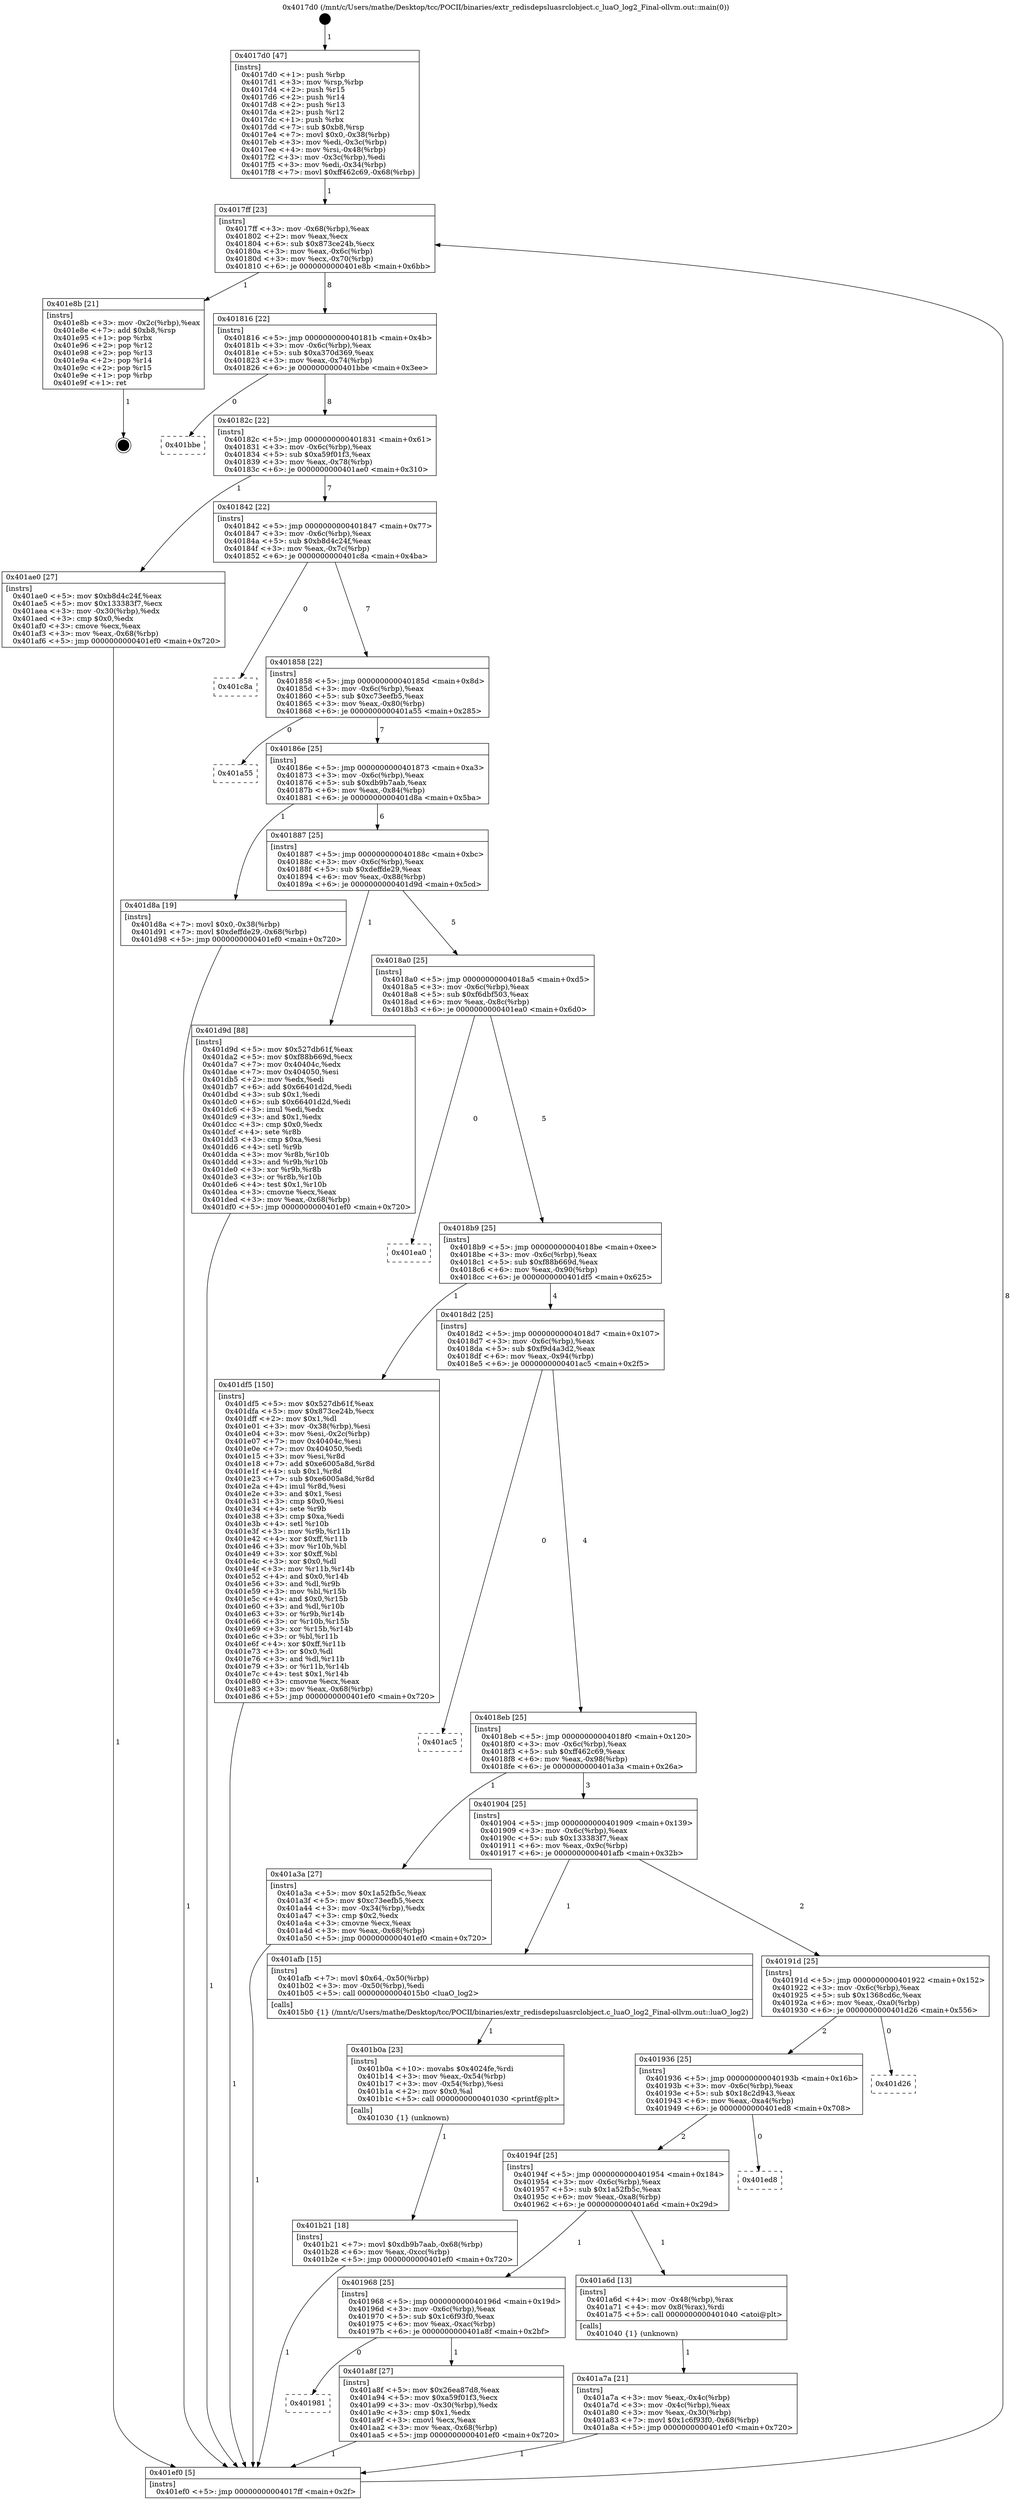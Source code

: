 digraph "0x4017d0" {
  label = "0x4017d0 (/mnt/c/Users/mathe/Desktop/tcc/POCII/binaries/extr_redisdepsluasrclobject.c_luaO_log2_Final-ollvm.out::main(0))"
  labelloc = "t"
  node[shape=record]

  Entry [label="",width=0.3,height=0.3,shape=circle,fillcolor=black,style=filled]
  "0x4017ff" [label="{
     0x4017ff [23]\l
     | [instrs]\l
     &nbsp;&nbsp;0x4017ff \<+3\>: mov -0x68(%rbp),%eax\l
     &nbsp;&nbsp;0x401802 \<+2\>: mov %eax,%ecx\l
     &nbsp;&nbsp;0x401804 \<+6\>: sub $0x873ce24b,%ecx\l
     &nbsp;&nbsp;0x40180a \<+3\>: mov %eax,-0x6c(%rbp)\l
     &nbsp;&nbsp;0x40180d \<+3\>: mov %ecx,-0x70(%rbp)\l
     &nbsp;&nbsp;0x401810 \<+6\>: je 0000000000401e8b \<main+0x6bb\>\l
  }"]
  "0x401e8b" [label="{
     0x401e8b [21]\l
     | [instrs]\l
     &nbsp;&nbsp;0x401e8b \<+3\>: mov -0x2c(%rbp),%eax\l
     &nbsp;&nbsp;0x401e8e \<+7\>: add $0xb8,%rsp\l
     &nbsp;&nbsp;0x401e95 \<+1\>: pop %rbx\l
     &nbsp;&nbsp;0x401e96 \<+2\>: pop %r12\l
     &nbsp;&nbsp;0x401e98 \<+2\>: pop %r13\l
     &nbsp;&nbsp;0x401e9a \<+2\>: pop %r14\l
     &nbsp;&nbsp;0x401e9c \<+2\>: pop %r15\l
     &nbsp;&nbsp;0x401e9e \<+1\>: pop %rbp\l
     &nbsp;&nbsp;0x401e9f \<+1\>: ret\l
  }"]
  "0x401816" [label="{
     0x401816 [22]\l
     | [instrs]\l
     &nbsp;&nbsp;0x401816 \<+5\>: jmp 000000000040181b \<main+0x4b\>\l
     &nbsp;&nbsp;0x40181b \<+3\>: mov -0x6c(%rbp),%eax\l
     &nbsp;&nbsp;0x40181e \<+5\>: sub $0xa370d369,%eax\l
     &nbsp;&nbsp;0x401823 \<+3\>: mov %eax,-0x74(%rbp)\l
     &nbsp;&nbsp;0x401826 \<+6\>: je 0000000000401bbe \<main+0x3ee\>\l
  }"]
  Exit [label="",width=0.3,height=0.3,shape=circle,fillcolor=black,style=filled,peripheries=2]
  "0x401bbe" [label="{
     0x401bbe\l
  }", style=dashed]
  "0x40182c" [label="{
     0x40182c [22]\l
     | [instrs]\l
     &nbsp;&nbsp;0x40182c \<+5\>: jmp 0000000000401831 \<main+0x61\>\l
     &nbsp;&nbsp;0x401831 \<+3\>: mov -0x6c(%rbp),%eax\l
     &nbsp;&nbsp;0x401834 \<+5\>: sub $0xa59f01f3,%eax\l
     &nbsp;&nbsp;0x401839 \<+3\>: mov %eax,-0x78(%rbp)\l
     &nbsp;&nbsp;0x40183c \<+6\>: je 0000000000401ae0 \<main+0x310\>\l
  }"]
  "0x401b21" [label="{
     0x401b21 [18]\l
     | [instrs]\l
     &nbsp;&nbsp;0x401b21 \<+7\>: movl $0xdb9b7aab,-0x68(%rbp)\l
     &nbsp;&nbsp;0x401b28 \<+6\>: mov %eax,-0xcc(%rbp)\l
     &nbsp;&nbsp;0x401b2e \<+5\>: jmp 0000000000401ef0 \<main+0x720\>\l
  }"]
  "0x401ae0" [label="{
     0x401ae0 [27]\l
     | [instrs]\l
     &nbsp;&nbsp;0x401ae0 \<+5\>: mov $0xb8d4c24f,%eax\l
     &nbsp;&nbsp;0x401ae5 \<+5\>: mov $0x133383f7,%ecx\l
     &nbsp;&nbsp;0x401aea \<+3\>: mov -0x30(%rbp),%edx\l
     &nbsp;&nbsp;0x401aed \<+3\>: cmp $0x0,%edx\l
     &nbsp;&nbsp;0x401af0 \<+3\>: cmove %ecx,%eax\l
     &nbsp;&nbsp;0x401af3 \<+3\>: mov %eax,-0x68(%rbp)\l
     &nbsp;&nbsp;0x401af6 \<+5\>: jmp 0000000000401ef0 \<main+0x720\>\l
  }"]
  "0x401842" [label="{
     0x401842 [22]\l
     | [instrs]\l
     &nbsp;&nbsp;0x401842 \<+5\>: jmp 0000000000401847 \<main+0x77\>\l
     &nbsp;&nbsp;0x401847 \<+3\>: mov -0x6c(%rbp),%eax\l
     &nbsp;&nbsp;0x40184a \<+5\>: sub $0xb8d4c24f,%eax\l
     &nbsp;&nbsp;0x40184f \<+3\>: mov %eax,-0x7c(%rbp)\l
     &nbsp;&nbsp;0x401852 \<+6\>: je 0000000000401c8a \<main+0x4ba\>\l
  }"]
  "0x401b0a" [label="{
     0x401b0a [23]\l
     | [instrs]\l
     &nbsp;&nbsp;0x401b0a \<+10\>: movabs $0x4024fe,%rdi\l
     &nbsp;&nbsp;0x401b14 \<+3\>: mov %eax,-0x54(%rbp)\l
     &nbsp;&nbsp;0x401b17 \<+3\>: mov -0x54(%rbp),%esi\l
     &nbsp;&nbsp;0x401b1a \<+2\>: mov $0x0,%al\l
     &nbsp;&nbsp;0x401b1c \<+5\>: call 0000000000401030 \<printf@plt\>\l
     | [calls]\l
     &nbsp;&nbsp;0x401030 \{1\} (unknown)\l
  }"]
  "0x401c8a" [label="{
     0x401c8a\l
  }", style=dashed]
  "0x401858" [label="{
     0x401858 [22]\l
     | [instrs]\l
     &nbsp;&nbsp;0x401858 \<+5\>: jmp 000000000040185d \<main+0x8d\>\l
     &nbsp;&nbsp;0x40185d \<+3\>: mov -0x6c(%rbp),%eax\l
     &nbsp;&nbsp;0x401860 \<+5\>: sub $0xc73eefb5,%eax\l
     &nbsp;&nbsp;0x401865 \<+3\>: mov %eax,-0x80(%rbp)\l
     &nbsp;&nbsp;0x401868 \<+6\>: je 0000000000401a55 \<main+0x285\>\l
  }"]
  "0x401981" [label="{
     0x401981\l
  }", style=dashed]
  "0x401a55" [label="{
     0x401a55\l
  }", style=dashed]
  "0x40186e" [label="{
     0x40186e [25]\l
     | [instrs]\l
     &nbsp;&nbsp;0x40186e \<+5\>: jmp 0000000000401873 \<main+0xa3\>\l
     &nbsp;&nbsp;0x401873 \<+3\>: mov -0x6c(%rbp),%eax\l
     &nbsp;&nbsp;0x401876 \<+5\>: sub $0xdb9b7aab,%eax\l
     &nbsp;&nbsp;0x40187b \<+6\>: mov %eax,-0x84(%rbp)\l
     &nbsp;&nbsp;0x401881 \<+6\>: je 0000000000401d8a \<main+0x5ba\>\l
  }"]
  "0x401a8f" [label="{
     0x401a8f [27]\l
     | [instrs]\l
     &nbsp;&nbsp;0x401a8f \<+5\>: mov $0x26ea87d8,%eax\l
     &nbsp;&nbsp;0x401a94 \<+5\>: mov $0xa59f01f3,%ecx\l
     &nbsp;&nbsp;0x401a99 \<+3\>: mov -0x30(%rbp),%edx\l
     &nbsp;&nbsp;0x401a9c \<+3\>: cmp $0x1,%edx\l
     &nbsp;&nbsp;0x401a9f \<+3\>: cmovl %ecx,%eax\l
     &nbsp;&nbsp;0x401aa2 \<+3\>: mov %eax,-0x68(%rbp)\l
     &nbsp;&nbsp;0x401aa5 \<+5\>: jmp 0000000000401ef0 \<main+0x720\>\l
  }"]
  "0x401d8a" [label="{
     0x401d8a [19]\l
     | [instrs]\l
     &nbsp;&nbsp;0x401d8a \<+7\>: movl $0x0,-0x38(%rbp)\l
     &nbsp;&nbsp;0x401d91 \<+7\>: movl $0xdeffde29,-0x68(%rbp)\l
     &nbsp;&nbsp;0x401d98 \<+5\>: jmp 0000000000401ef0 \<main+0x720\>\l
  }"]
  "0x401887" [label="{
     0x401887 [25]\l
     | [instrs]\l
     &nbsp;&nbsp;0x401887 \<+5\>: jmp 000000000040188c \<main+0xbc\>\l
     &nbsp;&nbsp;0x40188c \<+3\>: mov -0x6c(%rbp),%eax\l
     &nbsp;&nbsp;0x40188f \<+5\>: sub $0xdeffde29,%eax\l
     &nbsp;&nbsp;0x401894 \<+6\>: mov %eax,-0x88(%rbp)\l
     &nbsp;&nbsp;0x40189a \<+6\>: je 0000000000401d9d \<main+0x5cd\>\l
  }"]
  "0x401a7a" [label="{
     0x401a7a [21]\l
     | [instrs]\l
     &nbsp;&nbsp;0x401a7a \<+3\>: mov %eax,-0x4c(%rbp)\l
     &nbsp;&nbsp;0x401a7d \<+3\>: mov -0x4c(%rbp),%eax\l
     &nbsp;&nbsp;0x401a80 \<+3\>: mov %eax,-0x30(%rbp)\l
     &nbsp;&nbsp;0x401a83 \<+7\>: movl $0x1c6f93f0,-0x68(%rbp)\l
     &nbsp;&nbsp;0x401a8a \<+5\>: jmp 0000000000401ef0 \<main+0x720\>\l
  }"]
  "0x401d9d" [label="{
     0x401d9d [88]\l
     | [instrs]\l
     &nbsp;&nbsp;0x401d9d \<+5\>: mov $0x527db61f,%eax\l
     &nbsp;&nbsp;0x401da2 \<+5\>: mov $0xf88b669d,%ecx\l
     &nbsp;&nbsp;0x401da7 \<+7\>: mov 0x40404c,%edx\l
     &nbsp;&nbsp;0x401dae \<+7\>: mov 0x404050,%esi\l
     &nbsp;&nbsp;0x401db5 \<+2\>: mov %edx,%edi\l
     &nbsp;&nbsp;0x401db7 \<+6\>: add $0x66401d2d,%edi\l
     &nbsp;&nbsp;0x401dbd \<+3\>: sub $0x1,%edi\l
     &nbsp;&nbsp;0x401dc0 \<+6\>: sub $0x66401d2d,%edi\l
     &nbsp;&nbsp;0x401dc6 \<+3\>: imul %edi,%edx\l
     &nbsp;&nbsp;0x401dc9 \<+3\>: and $0x1,%edx\l
     &nbsp;&nbsp;0x401dcc \<+3\>: cmp $0x0,%edx\l
     &nbsp;&nbsp;0x401dcf \<+4\>: sete %r8b\l
     &nbsp;&nbsp;0x401dd3 \<+3\>: cmp $0xa,%esi\l
     &nbsp;&nbsp;0x401dd6 \<+4\>: setl %r9b\l
     &nbsp;&nbsp;0x401dda \<+3\>: mov %r8b,%r10b\l
     &nbsp;&nbsp;0x401ddd \<+3\>: and %r9b,%r10b\l
     &nbsp;&nbsp;0x401de0 \<+3\>: xor %r9b,%r8b\l
     &nbsp;&nbsp;0x401de3 \<+3\>: or %r8b,%r10b\l
     &nbsp;&nbsp;0x401de6 \<+4\>: test $0x1,%r10b\l
     &nbsp;&nbsp;0x401dea \<+3\>: cmovne %ecx,%eax\l
     &nbsp;&nbsp;0x401ded \<+3\>: mov %eax,-0x68(%rbp)\l
     &nbsp;&nbsp;0x401df0 \<+5\>: jmp 0000000000401ef0 \<main+0x720\>\l
  }"]
  "0x4018a0" [label="{
     0x4018a0 [25]\l
     | [instrs]\l
     &nbsp;&nbsp;0x4018a0 \<+5\>: jmp 00000000004018a5 \<main+0xd5\>\l
     &nbsp;&nbsp;0x4018a5 \<+3\>: mov -0x6c(%rbp),%eax\l
     &nbsp;&nbsp;0x4018a8 \<+5\>: sub $0xf6dbf503,%eax\l
     &nbsp;&nbsp;0x4018ad \<+6\>: mov %eax,-0x8c(%rbp)\l
     &nbsp;&nbsp;0x4018b3 \<+6\>: je 0000000000401ea0 \<main+0x6d0\>\l
  }"]
  "0x401968" [label="{
     0x401968 [25]\l
     | [instrs]\l
     &nbsp;&nbsp;0x401968 \<+5\>: jmp 000000000040196d \<main+0x19d\>\l
     &nbsp;&nbsp;0x40196d \<+3\>: mov -0x6c(%rbp),%eax\l
     &nbsp;&nbsp;0x401970 \<+5\>: sub $0x1c6f93f0,%eax\l
     &nbsp;&nbsp;0x401975 \<+6\>: mov %eax,-0xac(%rbp)\l
     &nbsp;&nbsp;0x40197b \<+6\>: je 0000000000401a8f \<main+0x2bf\>\l
  }"]
  "0x401ea0" [label="{
     0x401ea0\l
  }", style=dashed]
  "0x4018b9" [label="{
     0x4018b9 [25]\l
     | [instrs]\l
     &nbsp;&nbsp;0x4018b9 \<+5\>: jmp 00000000004018be \<main+0xee\>\l
     &nbsp;&nbsp;0x4018be \<+3\>: mov -0x6c(%rbp),%eax\l
     &nbsp;&nbsp;0x4018c1 \<+5\>: sub $0xf88b669d,%eax\l
     &nbsp;&nbsp;0x4018c6 \<+6\>: mov %eax,-0x90(%rbp)\l
     &nbsp;&nbsp;0x4018cc \<+6\>: je 0000000000401df5 \<main+0x625\>\l
  }"]
  "0x401a6d" [label="{
     0x401a6d [13]\l
     | [instrs]\l
     &nbsp;&nbsp;0x401a6d \<+4\>: mov -0x48(%rbp),%rax\l
     &nbsp;&nbsp;0x401a71 \<+4\>: mov 0x8(%rax),%rdi\l
     &nbsp;&nbsp;0x401a75 \<+5\>: call 0000000000401040 \<atoi@plt\>\l
     | [calls]\l
     &nbsp;&nbsp;0x401040 \{1\} (unknown)\l
  }"]
  "0x401df5" [label="{
     0x401df5 [150]\l
     | [instrs]\l
     &nbsp;&nbsp;0x401df5 \<+5\>: mov $0x527db61f,%eax\l
     &nbsp;&nbsp;0x401dfa \<+5\>: mov $0x873ce24b,%ecx\l
     &nbsp;&nbsp;0x401dff \<+2\>: mov $0x1,%dl\l
     &nbsp;&nbsp;0x401e01 \<+3\>: mov -0x38(%rbp),%esi\l
     &nbsp;&nbsp;0x401e04 \<+3\>: mov %esi,-0x2c(%rbp)\l
     &nbsp;&nbsp;0x401e07 \<+7\>: mov 0x40404c,%esi\l
     &nbsp;&nbsp;0x401e0e \<+7\>: mov 0x404050,%edi\l
     &nbsp;&nbsp;0x401e15 \<+3\>: mov %esi,%r8d\l
     &nbsp;&nbsp;0x401e18 \<+7\>: add $0xe6005a8d,%r8d\l
     &nbsp;&nbsp;0x401e1f \<+4\>: sub $0x1,%r8d\l
     &nbsp;&nbsp;0x401e23 \<+7\>: sub $0xe6005a8d,%r8d\l
     &nbsp;&nbsp;0x401e2a \<+4\>: imul %r8d,%esi\l
     &nbsp;&nbsp;0x401e2e \<+3\>: and $0x1,%esi\l
     &nbsp;&nbsp;0x401e31 \<+3\>: cmp $0x0,%esi\l
     &nbsp;&nbsp;0x401e34 \<+4\>: sete %r9b\l
     &nbsp;&nbsp;0x401e38 \<+3\>: cmp $0xa,%edi\l
     &nbsp;&nbsp;0x401e3b \<+4\>: setl %r10b\l
     &nbsp;&nbsp;0x401e3f \<+3\>: mov %r9b,%r11b\l
     &nbsp;&nbsp;0x401e42 \<+4\>: xor $0xff,%r11b\l
     &nbsp;&nbsp;0x401e46 \<+3\>: mov %r10b,%bl\l
     &nbsp;&nbsp;0x401e49 \<+3\>: xor $0xff,%bl\l
     &nbsp;&nbsp;0x401e4c \<+3\>: xor $0x0,%dl\l
     &nbsp;&nbsp;0x401e4f \<+3\>: mov %r11b,%r14b\l
     &nbsp;&nbsp;0x401e52 \<+4\>: and $0x0,%r14b\l
     &nbsp;&nbsp;0x401e56 \<+3\>: and %dl,%r9b\l
     &nbsp;&nbsp;0x401e59 \<+3\>: mov %bl,%r15b\l
     &nbsp;&nbsp;0x401e5c \<+4\>: and $0x0,%r15b\l
     &nbsp;&nbsp;0x401e60 \<+3\>: and %dl,%r10b\l
     &nbsp;&nbsp;0x401e63 \<+3\>: or %r9b,%r14b\l
     &nbsp;&nbsp;0x401e66 \<+3\>: or %r10b,%r15b\l
     &nbsp;&nbsp;0x401e69 \<+3\>: xor %r15b,%r14b\l
     &nbsp;&nbsp;0x401e6c \<+3\>: or %bl,%r11b\l
     &nbsp;&nbsp;0x401e6f \<+4\>: xor $0xff,%r11b\l
     &nbsp;&nbsp;0x401e73 \<+3\>: or $0x0,%dl\l
     &nbsp;&nbsp;0x401e76 \<+3\>: and %dl,%r11b\l
     &nbsp;&nbsp;0x401e79 \<+3\>: or %r11b,%r14b\l
     &nbsp;&nbsp;0x401e7c \<+4\>: test $0x1,%r14b\l
     &nbsp;&nbsp;0x401e80 \<+3\>: cmovne %ecx,%eax\l
     &nbsp;&nbsp;0x401e83 \<+3\>: mov %eax,-0x68(%rbp)\l
     &nbsp;&nbsp;0x401e86 \<+5\>: jmp 0000000000401ef0 \<main+0x720\>\l
  }"]
  "0x4018d2" [label="{
     0x4018d2 [25]\l
     | [instrs]\l
     &nbsp;&nbsp;0x4018d2 \<+5\>: jmp 00000000004018d7 \<main+0x107\>\l
     &nbsp;&nbsp;0x4018d7 \<+3\>: mov -0x6c(%rbp),%eax\l
     &nbsp;&nbsp;0x4018da \<+5\>: sub $0xf9d4a3d2,%eax\l
     &nbsp;&nbsp;0x4018df \<+6\>: mov %eax,-0x94(%rbp)\l
     &nbsp;&nbsp;0x4018e5 \<+6\>: je 0000000000401ac5 \<main+0x2f5\>\l
  }"]
  "0x40194f" [label="{
     0x40194f [25]\l
     | [instrs]\l
     &nbsp;&nbsp;0x40194f \<+5\>: jmp 0000000000401954 \<main+0x184\>\l
     &nbsp;&nbsp;0x401954 \<+3\>: mov -0x6c(%rbp),%eax\l
     &nbsp;&nbsp;0x401957 \<+5\>: sub $0x1a52fb5c,%eax\l
     &nbsp;&nbsp;0x40195c \<+6\>: mov %eax,-0xa8(%rbp)\l
     &nbsp;&nbsp;0x401962 \<+6\>: je 0000000000401a6d \<main+0x29d\>\l
  }"]
  "0x401ac5" [label="{
     0x401ac5\l
  }", style=dashed]
  "0x4018eb" [label="{
     0x4018eb [25]\l
     | [instrs]\l
     &nbsp;&nbsp;0x4018eb \<+5\>: jmp 00000000004018f0 \<main+0x120\>\l
     &nbsp;&nbsp;0x4018f0 \<+3\>: mov -0x6c(%rbp),%eax\l
     &nbsp;&nbsp;0x4018f3 \<+5\>: sub $0xff462c69,%eax\l
     &nbsp;&nbsp;0x4018f8 \<+6\>: mov %eax,-0x98(%rbp)\l
     &nbsp;&nbsp;0x4018fe \<+6\>: je 0000000000401a3a \<main+0x26a\>\l
  }"]
  "0x401ed8" [label="{
     0x401ed8\l
  }", style=dashed]
  "0x401a3a" [label="{
     0x401a3a [27]\l
     | [instrs]\l
     &nbsp;&nbsp;0x401a3a \<+5\>: mov $0x1a52fb5c,%eax\l
     &nbsp;&nbsp;0x401a3f \<+5\>: mov $0xc73eefb5,%ecx\l
     &nbsp;&nbsp;0x401a44 \<+3\>: mov -0x34(%rbp),%edx\l
     &nbsp;&nbsp;0x401a47 \<+3\>: cmp $0x2,%edx\l
     &nbsp;&nbsp;0x401a4a \<+3\>: cmovne %ecx,%eax\l
     &nbsp;&nbsp;0x401a4d \<+3\>: mov %eax,-0x68(%rbp)\l
     &nbsp;&nbsp;0x401a50 \<+5\>: jmp 0000000000401ef0 \<main+0x720\>\l
  }"]
  "0x401904" [label="{
     0x401904 [25]\l
     | [instrs]\l
     &nbsp;&nbsp;0x401904 \<+5\>: jmp 0000000000401909 \<main+0x139\>\l
     &nbsp;&nbsp;0x401909 \<+3\>: mov -0x6c(%rbp),%eax\l
     &nbsp;&nbsp;0x40190c \<+5\>: sub $0x133383f7,%eax\l
     &nbsp;&nbsp;0x401911 \<+6\>: mov %eax,-0x9c(%rbp)\l
     &nbsp;&nbsp;0x401917 \<+6\>: je 0000000000401afb \<main+0x32b\>\l
  }"]
  "0x401ef0" [label="{
     0x401ef0 [5]\l
     | [instrs]\l
     &nbsp;&nbsp;0x401ef0 \<+5\>: jmp 00000000004017ff \<main+0x2f\>\l
  }"]
  "0x4017d0" [label="{
     0x4017d0 [47]\l
     | [instrs]\l
     &nbsp;&nbsp;0x4017d0 \<+1\>: push %rbp\l
     &nbsp;&nbsp;0x4017d1 \<+3\>: mov %rsp,%rbp\l
     &nbsp;&nbsp;0x4017d4 \<+2\>: push %r15\l
     &nbsp;&nbsp;0x4017d6 \<+2\>: push %r14\l
     &nbsp;&nbsp;0x4017d8 \<+2\>: push %r13\l
     &nbsp;&nbsp;0x4017da \<+2\>: push %r12\l
     &nbsp;&nbsp;0x4017dc \<+1\>: push %rbx\l
     &nbsp;&nbsp;0x4017dd \<+7\>: sub $0xb8,%rsp\l
     &nbsp;&nbsp;0x4017e4 \<+7\>: movl $0x0,-0x38(%rbp)\l
     &nbsp;&nbsp;0x4017eb \<+3\>: mov %edi,-0x3c(%rbp)\l
     &nbsp;&nbsp;0x4017ee \<+4\>: mov %rsi,-0x48(%rbp)\l
     &nbsp;&nbsp;0x4017f2 \<+3\>: mov -0x3c(%rbp),%edi\l
     &nbsp;&nbsp;0x4017f5 \<+3\>: mov %edi,-0x34(%rbp)\l
     &nbsp;&nbsp;0x4017f8 \<+7\>: movl $0xff462c69,-0x68(%rbp)\l
  }"]
  "0x401936" [label="{
     0x401936 [25]\l
     | [instrs]\l
     &nbsp;&nbsp;0x401936 \<+5\>: jmp 000000000040193b \<main+0x16b\>\l
     &nbsp;&nbsp;0x40193b \<+3\>: mov -0x6c(%rbp),%eax\l
     &nbsp;&nbsp;0x40193e \<+5\>: sub $0x18c2d943,%eax\l
     &nbsp;&nbsp;0x401943 \<+6\>: mov %eax,-0xa4(%rbp)\l
     &nbsp;&nbsp;0x401949 \<+6\>: je 0000000000401ed8 \<main+0x708\>\l
  }"]
  "0x401afb" [label="{
     0x401afb [15]\l
     | [instrs]\l
     &nbsp;&nbsp;0x401afb \<+7\>: movl $0x64,-0x50(%rbp)\l
     &nbsp;&nbsp;0x401b02 \<+3\>: mov -0x50(%rbp),%edi\l
     &nbsp;&nbsp;0x401b05 \<+5\>: call 00000000004015b0 \<luaO_log2\>\l
     | [calls]\l
     &nbsp;&nbsp;0x4015b0 \{1\} (/mnt/c/Users/mathe/Desktop/tcc/POCII/binaries/extr_redisdepsluasrclobject.c_luaO_log2_Final-ollvm.out::luaO_log2)\l
  }"]
  "0x40191d" [label="{
     0x40191d [25]\l
     | [instrs]\l
     &nbsp;&nbsp;0x40191d \<+5\>: jmp 0000000000401922 \<main+0x152\>\l
     &nbsp;&nbsp;0x401922 \<+3\>: mov -0x6c(%rbp),%eax\l
     &nbsp;&nbsp;0x401925 \<+5\>: sub $0x1368cd6c,%eax\l
     &nbsp;&nbsp;0x40192a \<+6\>: mov %eax,-0xa0(%rbp)\l
     &nbsp;&nbsp;0x401930 \<+6\>: je 0000000000401d26 \<main+0x556\>\l
  }"]
  "0x401d26" [label="{
     0x401d26\l
  }", style=dashed]
  Entry -> "0x4017d0" [label=" 1"]
  "0x4017ff" -> "0x401e8b" [label=" 1"]
  "0x4017ff" -> "0x401816" [label=" 8"]
  "0x401e8b" -> Exit [label=" 1"]
  "0x401816" -> "0x401bbe" [label=" 0"]
  "0x401816" -> "0x40182c" [label=" 8"]
  "0x401df5" -> "0x401ef0" [label=" 1"]
  "0x40182c" -> "0x401ae0" [label=" 1"]
  "0x40182c" -> "0x401842" [label=" 7"]
  "0x401d9d" -> "0x401ef0" [label=" 1"]
  "0x401842" -> "0x401c8a" [label=" 0"]
  "0x401842" -> "0x401858" [label=" 7"]
  "0x401d8a" -> "0x401ef0" [label=" 1"]
  "0x401858" -> "0x401a55" [label=" 0"]
  "0x401858" -> "0x40186e" [label=" 7"]
  "0x401b21" -> "0x401ef0" [label=" 1"]
  "0x40186e" -> "0x401d8a" [label=" 1"]
  "0x40186e" -> "0x401887" [label=" 6"]
  "0x401b0a" -> "0x401b21" [label=" 1"]
  "0x401887" -> "0x401d9d" [label=" 1"]
  "0x401887" -> "0x4018a0" [label=" 5"]
  "0x401ae0" -> "0x401ef0" [label=" 1"]
  "0x4018a0" -> "0x401ea0" [label=" 0"]
  "0x4018a0" -> "0x4018b9" [label=" 5"]
  "0x401a8f" -> "0x401ef0" [label=" 1"]
  "0x4018b9" -> "0x401df5" [label=" 1"]
  "0x4018b9" -> "0x4018d2" [label=" 4"]
  "0x401968" -> "0x401981" [label=" 0"]
  "0x4018d2" -> "0x401ac5" [label=" 0"]
  "0x4018d2" -> "0x4018eb" [label=" 4"]
  "0x401afb" -> "0x401b0a" [label=" 1"]
  "0x4018eb" -> "0x401a3a" [label=" 1"]
  "0x4018eb" -> "0x401904" [label=" 3"]
  "0x401a3a" -> "0x401ef0" [label=" 1"]
  "0x4017d0" -> "0x4017ff" [label=" 1"]
  "0x401ef0" -> "0x4017ff" [label=" 8"]
  "0x401a7a" -> "0x401ef0" [label=" 1"]
  "0x401904" -> "0x401afb" [label=" 1"]
  "0x401904" -> "0x40191d" [label=" 2"]
  "0x40194f" -> "0x401968" [label=" 1"]
  "0x40191d" -> "0x401d26" [label=" 0"]
  "0x40191d" -> "0x401936" [label=" 2"]
  "0x401a6d" -> "0x401a7a" [label=" 1"]
  "0x401936" -> "0x401ed8" [label=" 0"]
  "0x401936" -> "0x40194f" [label=" 2"]
  "0x401968" -> "0x401a8f" [label=" 1"]
  "0x40194f" -> "0x401a6d" [label=" 1"]
}
